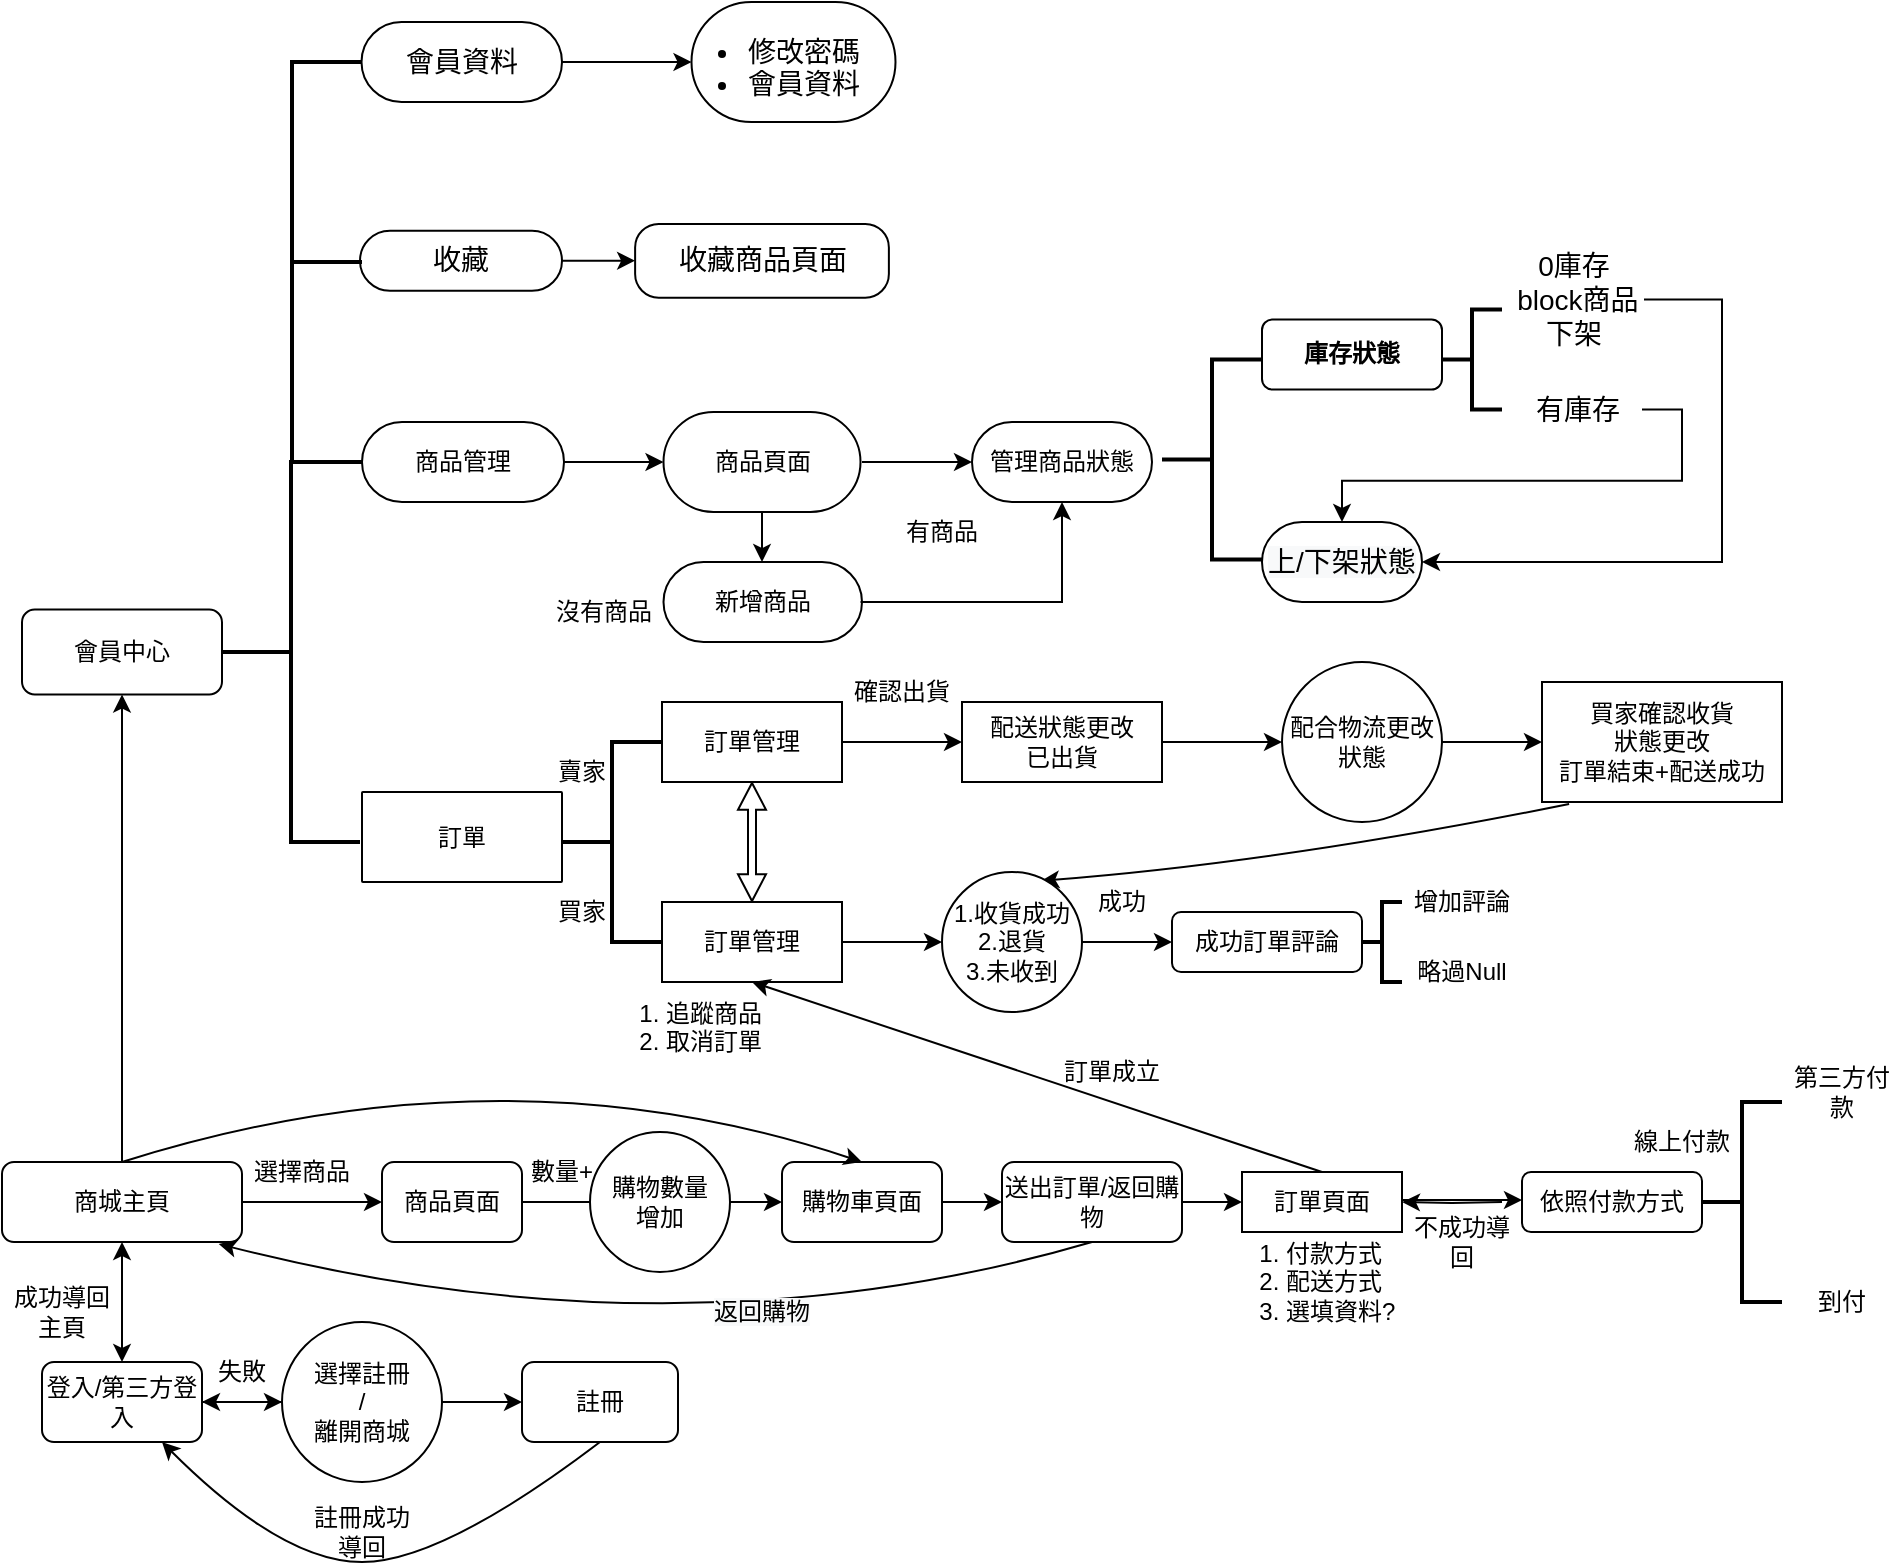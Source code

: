 <mxfile>
    <diagram id="C5RBs43oDa-KdzZeNtuy" name="Page-1">
        <mxGraphModel dx="600" dy="1656" grid="1" gridSize="10" guides="1" tooltips="1" connect="1" arrows="1" fold="1" page="1" pageScale="1" pageWidth="827" pageHeight="1169" math="0" shadow="0">
            <root>
                <mxCell id="WIyWlLk6GJQsqaUBKTNV-0"/>
                <mxCell id="WIyWlLk6GJQsqaUBKTNV-1" parent="WIyWlLk6GJQsqaUBKTNV-0"/>
                <mxCell id="_uoD1ZFytrmZBjL5e5ex-27" value="" style="edgeStyle=orthogonalEdgeStyle;rounded=0;orthogonalLoop=1;jettySize=auto;html=1;" parent="WIyWlLk6GJQsqaUBKTNV-1" source="WIyWlLk6GJQsqaUBKTNV-3" target="_uoD1ZFytrmZBjL5e5ex-24" edge="1">
                    <mxGeometry relative="1" as="geometry"/>
                </mxCell>
                <mxCell id="WIyWlLk6GJQsqaUBKTNV-3" value="登入/第三方登入" style="rounded=1;whiteSpace=wrap;html=1;fontSize=12;glass=0;strokeWidth=1;shadow=0;" parent="WIyWlLk6GJQsqaUBKTNV-1" vertex="1">
                    <mxGeometry x="280" y="670" width="80" height="40" as="geometry"/>
                </mxCell>
                <mxCell id="_uoD1ZFytrmZBjL5e5ex-5" value="註冊" style="rounded=1;whiteSpace=wrap;html=1;" parent="WIyWlLk6GJQsqaUBKTNV-1" vertex="1">
                    <mxGeometry x="520" y="670" width="78" height="40" as="geometry"/>
                </mxCell>
                <mxCell id="_uoD1ZFytrmZBjL5e5ex-17" value="註冊成功導回" style="text;html=1;strokeColor=none;fillColor=none;align=center;verticalAlign=middle;whiteSpace=wrap;rounded=0;" parent="WIyWlLk6GJQsqaUBKTNV-1" vertex="1">
                    <mxGeometry x="410" y="740" width="60" height="30" as="geometry"/>
                </mxCell>
                <mxCell id="_uoD1ZFytrmZBjL5e5ex-35" value="" style="edgeStyle=orthogonalEdgeStyle;rounded=0;orthogonalLoop=1;jettySize=auto;html=1;" parent="WIyWlLk6GJQsqaUBKTNV-1" source="_uoD1ZFytrmZBjL5e5ex-19" target="_uoD1ZFytrmZBjL5e5ex-34" edge="1">
                    <mxGeometry relative="1" as="geometry"/>
                </mxCell>
                <mxCell id="_uoD1ZFytrmZBjL5e5ex-97" value="" style="edgeStyle=orthogonalEdgeStyle;rounded=0;orthogonalLoop=1;jettySize=auto;html=1;" parent="WIyWlLk6GJQsqaUBKTNV-1" source="_uoD1ZFytrmZBjL5e5ex-19" target="_uoD1ZFytrmZBjL5e5ex-96" edge="1">
                    <mxGeometry relative="1" as="geometry"/>
                </mxCell>
                <mxCell id="_uoD1ZFytrmZBjL5e5ex-19" value="商城主頁" style="rounded=1;whiteSpace=wrap;html=1;" parent="WIyWlLk6GJQsqaUBKTNV-1" vertex="1">
                    <mxGeometry x="260" y="570" width="120" height="40" as="geometry"/>
                </mxCell>
                <mxCell id="_uoD1ZFytrmZBjL5e5ex-20" value="成功導回主頁" style="text;html=1;strokeColor=none;fillColor=none;align=center;verticalAlign=middle;whiteSpace=wrap;rounded=0;" parent="WIyWlLk6GJQsqaUBKTNV-1" vertex="1">
                    <mxGeometry x="260" y="630" width="60" height="30" as="geometry"/>
                </mxCell>
                <mxCell id="_uoD1ZFytrmZBjL5e5ex-23" value="" style="endArrow=classic;startArrow=classic;html=1;rounded=0;entryX=0.5;entryY=1;entryDx=0;entryDy=0;exitX=0.5;exitY=0;exitDx=0;exitDy=0;" parent="WIyWlLk6GJQsqaUBKTNV-1" source="WIyWlLk6GJQsqaUBKTNV-3" target="_uoD1ZFytrmZBjL5e5ex-19" edge="1">
                    <mxGeometry width="50" height="50" relative="1" as="geometry">
                        <mxPoint x="295" y="680" as="sourcePoint"/>
                        <mxPoint x="320" y="640" as="targetPoint"/>
                    </mxGeometry>
                </mxCell>
                <mxCell id="_uoD1ZFytrmZBjL5e5ex-25" value="" style="edgeStyle=orthogonalEdgeStyle;rounded=0;orthogonalLoop=1;jettySize=auto;html=1;" parent="WIyWlLk6GJQsqaUBKTNV-1" source="_uoD1ZFytrmZBjL5e5ex-24" edge="1">
                    <mxGeometry relative="1" as="geometry">
                        <mxPoint x="360" y="690" as="targetPoint"/>
                    </mxGeometry>
                </mxCell>
                <mxCell id="_uoD1ZFytrmZBjL5e5ex-26" value="" style="edgeStyle=orthogonalEdgeStyle;rounded=0;orthogonalLoop=1;jettySize=auto;html=1;" parent="WIyWlLk6GJQsqaUBKTNV-1" source="_uoD1ZFytrmZBjL5e5ex-24" target="_uoD1ZFytrmZBjL5e5ex-5" edge="1">
                    <mxGeometry relative="1" as="geometry"/>
                </mxCell>
                <mxCell id="_uoD1ZFytrmZBjL5e5ex-24" value="選擇註冊&lt;br&gt;/&lt;br&gt;離開商城" style="ellipse;whiteSpace=wrap;html=1;aspect=fixed;" parent="WIyWlLk6GJQsqaUBKTNV-1" vertex="1">
                    <mxGeometry x="400" y="650" width="80" height="80" as="geometry"/>
                </mxCell>
                <mxCell id="_uoD1ZFytrmZBjL5e5ex-28" value="失敗" style="text;html=1;strokeColor=none;fillColor=none;align=center;verticalAlign=middle;whiteSpace=wrap;rounded=0;" parent="WIyWlLk6GJQsqaUBKTNV-1" vertex="1">
                    <mxGeometry x="350" y="660" width="60" height="30" as="geometry"/>
                </mxCell>
                <mxCell id="_uoD1ZFytrmZBjL5e5ex-29" value="" style="curved=1;endArrow=classic;html=1;rounded=0;entryX=0.75;entryY=1;entryDx=0;entryDy=0;exitX=0.5;exitY=1;exitDx=0;exitDy=0;" parent="WIyWlLk6GJQsqaUBKTNV-1" source="_uoD1ZFytrmZBjL5e5ex-5" target="WIyWlLk6GJQsqaUBKTNV-3" edge="1">
                    <mxGeometry width="50" height="50" relative="1" as="geometry">
                        <mxPoint x="430" y="820" as="sourcePoint"/>
                        <mxPoint x="450" y="800" as="targetPoint"/>
                        <Array as="points">
                            <mxPoint x="480" y="770"/>
                            <mxPoint x="400" y="770"/>
                        </Array>
                    </mxGeometry>
                </mxCell>
                <mxCell id="_uoD1ZFytrmZBjL5e5ex-43" value="" style="edgeStyle=orthogonalEdgeStyle;rounded=0;orthogonalLoop=1;jettySize=auto;html=1;" parent="WIyWlLk6GJQsqaUBKTNV-1" source="_uoD1ZFytrmZBjL5e5ex-34" edge="1">
                    <mxGeometry relative="1" as="geometry">
                        <mxPoint x="580" y="590" as="targetPoint"/>
                    </mxGeometry>
                </mxCell>
                <mxCell id="_uoD1ZFytrmZBjL5e5ex-34" value="商品頁面" style="whiteSpace=wrap;html=1;rounded=1;" parent="WIyWlLk6GJQsqaUBKTNV-1" vertex="1">
                    <mxGeometry x="450" y="570" width="70" height="40" as="geometry"/>
                </mxCell>
                <mxCell id="_uoD1ZFytrmZBjL5e5ex-36" value="選擇商品" style="text;html=1;strokeColor=none;fillColor=none;align=center;verticalAlign=middle;whiteSpace=wrap;rounded=0;" parent="WIyWlLk6GJQsqaUBKTNV-1" vertex="1">
                    <mxGeometry x="380" y="560" width="60" height="30" as="geometry"/>
                </mxCell>
                <mxCell id="_uoD1ZFytrmZBjL5e5ex-40" value="數量+" style="text;html=1;strokeColor=none;fillColor=none;align=center;verticalAlign=middle;whiteSpace=wrap;rounded=0;" parent="WIyWlLk6GJQsqaUBKTNV-1" vertex="1">
                    <mxGeometry x="510" y="560" width="60" height="30" as="geometry"/>
                </mxCell>
                <mxCell id="_uoD1ZFytrmZBjL5e5ex-50" value="" style="edgeStyle=orthogonalEdgeStyle;rounded=0;orthogonalLoop=1;jettySize=auto;html=1;" parent="WIyWlLk6GJQsqaUBKTNV-1" source="_uoD1ZFytrmZBjL5e5ex-44" target="_uoD1ZFytrmZBjL5e5ex-47" edge="1">
                    <mxGeometry relative="1" as="geometry"/>
                </mxCell>
                <mxCell id="_uoD1ZFytrmZBjL5e5ex-44" value="購物數量&lt;br&gt;增加" style="ellipse;whiteSpace=wrap;html=1;aspect=fixed;" parent="WIyWlLk6GJQsqaUBKTNV-1" vertex="1">
                    <mxGeometry x="554" y="555" width="70" height="70" as="geometry"/>
                </mxCell>
                <mxCell id="_uoD1ZFytrmZBjL5e5ex-65" value="" style="edgeStyle=orthogonalEdgeStyle;rounded=0;orthogonalLoop=1;jettySize=auto;html=1;" parent="WIyWlLk6GJQsqaUBKTNV-1" source="_uoD1ZFytrmZBjL5e5ex-47" target="_uoD1ZFytrmZBjL5e5ex-56" edge="1">
                    <mxGeometry relative="1" as="geometry"/>
                </mxCell>
                <mxCell id="_uoD1ZFytrmZBjL5e5ex-47" value="購物車頁面" style="rounded=1;whiteSpace=wrap;html=1;" parent="WIyWlLk6GJQsqaUBKTNV-1" vertex="1">
                    <mxGeometry x="650" y="570" width="80" height="40" as="geometry"/>
                </mxCell>
                <mxCell id="_uoD1ZFytrmZBjL5e5ex-56" value="送出訂單/返回購物" style="rounded=1;whiteSpace=wrap;html=1;" parent="WIyWlLk6GJQsqaUBKTNV-1" vertex="1">
                    <mxGeometry x="760" y="570" width="90" height="40" as="geometry"/>
                </mxCell>
                <mxCell id="_uoD1ZFytrmZBjL5e5ex-58" value="" style="curved=1;endArrow=classic;html=1;rounded=0;exitX=0.5;exitY=0;exitDx=0;exitDy=0;entryX=0.5;entryY=0;entryDx=0;entryDy=0;" parent="WIyWlLk6GJQsqaUBKTNV-1" source="_uoD1ZFytrmZBjL5e5ex-19" target="_uoD1ZFytrmZBjL5e5ex-47" edge="1">
                    <mxGeometry width="50" height="50" relative="1" as="geometry">
                        <mxPoint x="320" y="550" as="sourcePoint"/>
                        <mxPoint x="820" y="560" as="targetPoint"/>
                        <Array as="points">
                            <mxPoint x="510" y="510"/>
                        </Array>
                    </mxGeometry>
                </mxCell>
                <mxCell id="_uoD1ZFytrmZBjL5e5ex-63" value="" style="curved=1;endArrow=classic;html=1;rounded=0;entryX=0.903;entryY=1.025;entryDx=0;entryDy=0;entryPerimeter=0;exitX=0.5;exitY=1;exitDx=0;exitDy=0;" parent="WIyWlLk6GJQsqaUBKTNV-1" source="_uoD1ZFytrmZBjL5e5ex-56" target="_uoD1ZFytrmZBjL5e5ex-19" edge="1">
                    <mxGeometry width="50" height="50" relative="1" as="geometry">
                        <mxPoint x="750" y="520" as="sourcePoint"/>
                        <mxPoint x="800" y="470" as="targetPoint"/>
                        <Array as="points">
                            <mxPoint x="600" y="670"/>
                        </Array>
                    </mxGeometry>
                </mxCell>
                <mxCell id="_uoD1ZFytrmZBjL5e5ex-66" value="&#10;&#10;&lt;span style=&quot;color: rgb(0, 0, 0); font-family: helvetica; font-size: 12px; font-style: normal; font-weight: 400; letter-spacing: normal; text-align: center; text-indent: 0px; text-transform: none; word-spacing: 0px; background-color: rgb(248, 249, 250); display: inline; float: none;&quot;&gt;返回購物&lt;/span&gt;&#10;&#10;" style="text;html=1;strokeColor=none;fillColor=none;align=center;verticalAlign=middle;whiteSpace=wrap;rounded=0;" parent="WIyWlLk6GJQsqaUBKTNV-1" vertex="1">
                    <mxGeometry x="610" y="630" width="60" height="30" as="geometry"/>
                </mxCell>
                <mxCell id="_uoD1ZFytrmZBjL5e5ex-67" value="" style="endArrow=classic;html=1;rounded=0;entryX=0;entryY=0.5;entryDx=0;entryDy=0;" parent="WIyWlLk6GJQsqaUBKTNV-1" target="_uoD1ZFytrmZBjL5e5ex-72" edge="1">
                    <mxGeometry width="50" height="50" relative="1" as="geometry">
                        <mxPoint x="850" y="590" as="sourcePoint"/>
                        <mxPoint x="900" y="590" as="targetPoint"/>
                        <Array as="points"/>
                    </mxGeometry>
                </mxCell>
                <mxCell id="_uoD1ZFytrmZBjL5e5ex-72" value="訂單頁面" style="rounded=0;whiteSpace=wrap;html=1;" parent="WIyWlLk6GJQsqaUBKTNV-1" vertex="1">
                    <mxGeometry x="880" y="575" width="80" height="30" as="geometry"/>
                </mxCell>
                <mxCell id="_uoD1ZFytrmZBjL5e5ex-73" value="送出訂單" style="text;html=1;strokeColor=none;fillColor=none;align=center;verticalAlign=middle;whiteSpace=wrap;rounded=0;" parent="WIyWlLk6GJQsqaUBKTNV-1" vertex="1" visible="0">
                    <mxGeometry x="630" y="300" width="60" height="30" as="geometry"/>
                </mxCell>
                <mxCell id="_uoD1ZFytrmZBjL5e5ex-85" value="" style="endArrow=classic;html=1;rounded=0;" parent="WIyWlLk6GJQsqaUBKTNV-1" edge="1">
                    <mxGeometry width="50" height="50" relative="1" as="geometry">
                        <mxPoint x="960" y="589" as="sourcePoint"/>
                        <mxPoint x="1020" y="589" as="targetPoint"/>
                        <Array as="points"/>
                    </mxGeometry>
                </mxCell>
                <mxCell id="_uoD1ZFytrmZBjL5e5ex-88" value="" style="edgeStyle=orthogonalEdgeStyle;rounded=0;orthogonalLoop=1;jettySize=auto;html=1;" parent="WIyWlLk6GJQsqaUBKTNV-1" target="_uoD1ZFytrmZBjL5e5ex-72" edge="1">
                    <mxGeometry relative="1" as="geometry">
                        <mxPoint x="1010" y="590" as="sourcePoint"/>
                    </mxGeometry>
                </mxCell>
                <mxCell id="_uoD1ZFytrmZBjL5e5ex-86" value="依照付款方式" style="rounded=1;whiteSpace=wrap;html=1;" parent="WIyWlLk6GJQsqaUBKTNV-1" vertex="1">
                    <mxGeometry x="1020" y="575" width="90" height="30" as="geometry"/>
                </mxCell>
                <mxCell id="_uoD1ZFytrmZBjL5e5ex-91" value="&lt;ol&gt;&lt;li&gt;付款方式&lt;/li&gt;&lt;li&gt;配送方式&lt;/li&gt;&lt;li&gt;選填資料?&lt;/li&gt;&lt;/ol&gt;" style="text;strokeColor=none;fillColor=none;html=1;whiteSpace=wrap;verticalAlign=middle;overflow=hidden;" parent="WIyWlLk6GJQsqaUBKTNV-1" vertex="1">
                    <mxGeometry x="860" y="590" width="100" height="80" as="geometry"/>
                </mxCell>
                <mxCell id="_uoD1ZFytrmZBjL5e5ex-92" value="不成功導回" style="text;html=1;strokeColor=none;fillColor=none;align=center;verticalAlign=middle;whiteSpace=wrap;rounded=0;" parent="WIyWlLk6GJQsqaUBKTNV-1" vertex="1">
                    <mxGeometry x="960" y="595" width="60" height="30" as="geometry"/>
                </mxCell>
                <mxCell id="_uoD1ZFytrmZBjL5e5ex-93" value="" style="strokeWidth=2;html=1;shape=mxgraph.flowchart.annotation_2;align=left;labelPosition=right;pointerEvents=1;" parent="WIyWlLk6GJQsqaUBKTNV-1" vertex="1">
                    <mxGeometry x="1110" y="540" width="40" height="100" as="geometry"/>
                </mxCell>
                <mxCell id="_uoD1ZFytrmZBjL5e5ex-94" value="第三方付款" style="text;html=1;strokeColor=none;fillColor=none;align=center;verticalAlign=middle;whiteSpace=wrap;rounded=0;" parent="WIyWlLk6GJQsqaUBKTNV-1" vertex="1">
                    <mxGeometry x="1150" y="520" width="60" height="30" as="geometry"/>
                </mxCell>
                <mxCell id="_uoD1ZFytrmZBjL5e5ex-95" value="到付" style="text;html=1;strokeColor=none;fillColor=none;align=center;verticalAlign=middle;whiteSpace=wrap;rounded=0;" parent="WIyWlLk6GJQsqaUBKTNV-1" vertex="1">
                    <mxGeometry x="1150" y="625" width="60" height="30" as="geometry"/>
                </mxCell>
                <mxCell id="_uoD1ZFytrmZBjL5e5ex-96" value="會員中心" style="whiteSpace=wrap;html=1;rounded=1;" parent="WIyWlLk6GJQsqaUBKTNV-1" vertex="1">
                    <mxGeometry x="270" y="293.75" width="100" height="42.5" as="geometry"/>
                </mxCell>
                <mxCell id="_uoD1ZFytrmZBjL5e5ex-99" value="" style="strokeWidth=2;html=1;shape=mxgraph.flowchart.annotation_2;align=left;labelPosition=right;pointerEvents=1;" parent="WIyWlLk6GJQsqaUBKTNV-1" vertex="1">
                    <mxGeometry x="540" y="360" width="50" height="100" as="geometry"/>
                </mxCell>
                <mxCell id="_uoD1ZFytrmZBjL5e5ex-100" value="訂單管理" style="rounded=1;whiteSpace=wrap;html=1;arcSize=0;" parent="WIyWlLk6GJQsqaUBKTNV-1" vertex="1">
                    <mxGeometry x="590" y="340" width="90" height="40" as="geometry"/>
                </mxCell>
                <mxCell id="_uoD1ZFytrmZBjL5e5ex-131" value="" style="edgeStyle=orthogonalEdgeStyle;rounded=0;orthogonalLoop=1;jettySize=auto;html=1;" parent="WIyWlLk6GJQsqaUBKTNV-1" source="_uoD1ZFytrmZBjL5e5ex-101" target="_uoD1ZFytrmZBjL5e5ex-144" edge="1">
                    <mxGeometry relative="1" as="geometry">
                        <mxPoint x="710" y="460" as="targetPoint"/>
                    </mxGeometry>
                </mxCell>
                <mxCell id="_uoD1ZFytrmZBjL5e5ex-101" value="訂單管理" style="rounded=1;whiteSpace=wrap;html=1;arcSize=0;" parent="WIyWlLk6GJQsqaUBKTNV-1" vertex="1">
                    <mxGeometry x="590" y="440" width="90" height="40" as="geometry"/>
                </mxCell>
                <mxCell id="_uoD1ZFytrmZBjL5e5ex-102" value="賣家" style="text;html=1;strokeColor=none;fillColor=none;align=center;verticalAlign=middle;whiteSpace=wrap;rounded=0;" parent="WIyWlLk6GJQsqaUBKTNV-1" vertex="1">
                    <mxGeometry x="520" y="360" width="60" height="30" as="geometry"/>
                </mxCell>
                <mxCell id="_uoD1ZFytrmZBjL5e5ex-103" value="買家" style="text;html=1;strokeColor=none;fillColor=none;align=center;verticalAlign=middle;whiteSpace=wrap;rounded=0;" parent="WIyWlLk6GJQsqaUBKTNV-1" vertex="1">
                    <mxGeometry x="520" y="430" width="60" height="30" as="geometry"/>
                </mxCell>
                <mxCell id="_uoD1ZFytrmZBjL5e5ex-105" value="" style="endArrow=classic;html=1;rounded=0;" parent="WIyWlLk6GJQsqaUBKTNV-1" edge="1">
                    <mxGeometry width="50" height="50" relative="1" as="geometry">
                        <mxPoint x="680" y="360" as="sourcePoint"/>
                        <mxPoint x="740" y="360" as="targetPoint"/>
                    </mxGeometry>
                </mxCell>
                <mxCell id="_uoD1ZFytrmZBjL5e5ex-108" value="配送狀態更改&lt;br&gt;已出貨" style="rounded=1;whiteSpace=wrap;html=1;arcSize=0;" parent="WIyWlLk6GJQsqaUBKTNV-1" vertex="1">
                    <mxGeometry x="740" y="340" width="100" height="40" as="geometry"/>
                </mxCell>
                <mxCell id="_uoD1ZFytrmZBjL5e5ex-109" value="確認出貨" style="text;html=1;strokeColor=none;fillColor=none;align=center;verticalAlign=middle;whiteSpace=wrap;rounded=0;" parent="WIyWlLk6GJQsqaUBKTNV-1" vertex="1">
                    <mxGeometry x="680" y="320" width="60" height="30" as="geometry"/>
                </mxCell>
                <mxCell id="_uoD1ZFytrmZBjL5e5ex-110" value="" style="endArrow=classic;html=1;rounded=0;" parent="WIyWlLk6GJQsqaUBKTNV-1" edge="1">
                    <mxGeometry width="50" height="50" relative="1" as="geometry">
                        <mxPoint x="840" y="360" as="sourcePoint"/>
                        <mxPoint x="900" y="360" as="targetPoint"/>
                    </mxGeometry>
                </mxCell>
                <mxCell id="_uoD1ZFytrmZBjL5e5ex-112" value="配合物流更改狀態" style="ellipse;whiteSpace=wrap;html=1;aspect=fixed;" parent="WIyWlLk6GJQsqaUBKTNV-1" vertex="1">
                    <mxGeometry x="900" y="320" width="80" height="80" as="geometry"/>
                </mxCell>
                <mxCell id="_uoD1ZFytrmZBjL5e5ex-113" value="" style="endArrow=classic;html=1;rounded=0;" parent="WIyWlLk6GJQsqaUBKTNV-1" edge="1">
                    <mxGeometry width="50" height="50" relative="1" as="geometry">
                        <mxPoint x="980" y="360" as="sourcePoint"/>
                        <mxPoint x="1030" y="360" as="targetPoint"/>
                    </mxGeometry>
                </mxCell>
                <mxCell id="_uoD1ZFytrmZBjL5e5ex-114" value="買家確認收貨&lt;br&gt;狀態更改&lt;br&gt;訂單結束+配送成功" style="rounded=1;whiteSpace=wrap;html=1;arcSize=0;" parent="WIyWlLk6GJQsqaUBKTNV-1" vertex="1">
                    <mxGeometry x="1030" y="330" width="120" height="60" as="geometry"/>
                </mxCell>
                <mxCell id="_uoD1ZFytrmZBjL5e5ex-120" value="" style="curved=1;endArrow=classic;html=1;rounded=0;entryX=0.5;entryY=1;entryDx=0;entryDy=0;startArrow=none;exitX=0.5;exitY=0;exitDx=0;exitDy=0;" parent="WIyWlLk6GJQsqaUBKTNV-1" source="_uoD1ZFytrmZBjL5e5ex-72" target="_uoD1ZFytrmZBjL5e5ex-101" edge="1">
                    <mxGeometry width="50" height="50" relative="1" as="geometry">
                        <mxPoint x="790" y="520" as="sourcePoint"/>
                        <mxPoint x="780" y="480" as="targetPoint"/>
                        <Array as="points"/>
                    </mxGeometry>
                </mxCell>
                <mxCell id="_uoD1ZFytrmZBjL5e5ex-122" value="" style="shape=flexArrow;endArrow=classic;startArrow=classic;html=1;rounded=0;entryX=0.5;entryY=1;entryDx=0;entryDy=0;exitX=0.5;exitY=0;exitDx=0;exitDy=0;width=4;endSize=4.13;startSize=4.13;endWidth=9;startWidth=9;" parent="WIyWlLk6GJQsqaUBKTNV-1" source="_uoD1ZFytrmZBjL5e5ex-101" target="_uoD1ZFytrmZBjL5e5ex-100" edge="1">
                    <mxGeometry width="100" height="100" relative="1" as="geometry">
                        <mxPoint x="870" y="550" as="sourcePoint"/>
                        <mxPoint x="970" y="450" as="targetPoint"/>
                    </mxGeometry>
                </mxCell>
                <mxCell id="_uoD1ZFytrmZBjL5e5ex-123" value="線上付款" style="text;html=1;strokeColor=none;fillColor=none;align=center;verticalAlign=middle;whiteSpace=wrap;rounded=0;" parent="WIyWlLk6GJQsqaUBKTNV-1" vertex="1">
                    <mxGeometry x="1070" y="545" width="60" height="30" as="geometry"/>
                </mxCell>
                <mxCell id="_uoD1ZFytrmZBjL5e5ex-126" value="&lt;div&gt;&lt;br&gt;&lt;/div&gt;&lt;ol&gt;&lt;li&gt;追蹤商品&lt;/li&gt;&lt;li&gt;取消訂單&lt;/li&gt;&lt;/ol&gt;" style="text;strokeColor=none;fillColor=none;html=1;whiteSpace=wrap;verticalAlign=middle;overflow=hidden;" parent="WIyWlLk6GJQsqaUBKTNV-1" vertex="1">
                    <mxGeometry x="550" y="460" width="120" height="60" as="geometry"/>
                </mxCell>
                <mxCell id="_uoD1ZFytrmZBjL5e5ex-130" value="成功訂單評論" style="whiteSpace=wrap;html=1;rounded=1;" parent="WIyWlLk6GJQsqaUBKTNV-1" vertex="1">
                    <mxGeometry x="845" y="445" width="95" height="30" as="geometry"/>
                </mxCell>
                <mxCell id="_uoD1ZFytrmZBjL5e5ex-132" style="edgeStyle=orthogonalEdgeStyle;rounded=0;orthogonalLoop=1;jettySize=auto;html=1;exitX=0.5;exitY=1;exitDx=0;exitDy=0;" parent="WIyWlLk6GJQsqaUBKTNV-1" source="_uoD1ZFytrmZBjL5e5ex-130" target="_uoD1ZFytrmZBjL5e5ex-130" edge="1">
                    <mxGeometry relative="1" as="geometry"/>
                </mxCell>
                <mxCell id="_uoD1ZFytrmZBjL5e5ex-138" value="" style="strokeWidth=2;html=1;shape=mxgraph.flowchart.annotation_2;align=left;labelPosition=right;pointerEvents=1;" parent="WIyWlLk6GJQsqaUBKTNV-1" vertex="1">
                    <mxGeometry x="940" y="440" width="20" height="40" as="geometry"/>
                </mxCell>
                <mxCell id="_uoD1ZFytrmZBjL5e5ex-143" value="" style="curved=1;endArrow=classic;html=1;rounded=0;exitX=0.113;exitY=1.017;exitDx=0;exitDy=0;entryX=0.709;entryY=0.063;entryDx=0;entryDy=0;entryPerimeter=0;exitPerimeter=0;" parent="WIyWlLk6GJQsqaUBKTNV-1" source="_uoD1ZFytrmZBjL5e5ex-114" target="_uoD1ZFytrmZBjL5e5ex-144" edge="1">
                    <mxGeometry width="50" height="50" relative="1" as="geometry">
                        <mxPoint x="960" y="460" as="sourcePoint"/>
                        <mxPoint x="780" y="420" as="targetPoint"/>
                        <Array as="points">
                            <mxPoint x="900" y="420"/>
                        </Array>
                    </mxGeometry>
                </mxCell>
                <mxCell id="_uoD1ZFytrmZBjL5e5ex-144" value="1.收貨成功&lt;br&gt;2.退貨&lt;br&gt;3.未收到" style="ellipse;whiteSpace=wrap;html=1;aspect=fixed;" parent="WIyWlLk6GJQsqaUBKTNV-1" vertex="1">
                    <mxGeometry x="730" y="425" width="70" height="70" as="geometry"/>
                </mxCell>
                <mxCell id="_uoD1ZFytrmZBjL5e5ex-145" value="" style="endArrow=classic;html=1;rounded=0;entryX=0;entryY=0.5;entryDx=0;entryDy=0;" parent="WIyWlLk6GJQsqaUBKTNV-1" target="_uoD1ZFytrmZBjL5e5ex-130" edge="1">
                    <mxGeometry width="50" height="50" relative="1" as="geometry">
                        <mxPoint x="800" y="460" as="sourcePoint"/>
                        <mxPoint x="840" y="460" as="targetPoint"/>
                    </mxGeometry>
                </mxCell>
                <mxCell id="_uoD1ZFytrmZBjL5e5ex-146" value="成功" style="text;html=1;strokeColor=none;fillColor=none;align=center;verticalAlign=middle;whiteSpace=wrap;rounded=0;" parent="WIyWlLk6GJQsqaUBKTNV-1" vertex="1">
                    <mxGeometry x="790" y="425" width="60" height="30" as="geometry"/>
                </mxCell>
                <mxCell id="_uoD1ZFytrmZBjL5e5ex-147" value="增加評論" style="text;html=1;strokeColor=none;fillColor=none;align=center;verticalAlign=middle;whiteSpace=wrap;rounded=0;" parent="WIyWlLk6GJQsqaUBKTNV-1" vertex="1">
                    <mxGeometry x="960" y="425" width="60" height="30" as="geometry"/>
                </mxCell>
                <mxCell id="_uoD1ZFytrmZBjL5e5ex-148" value="略過Null" style="text;html=1;strokeColor=none;fillColor=none;align=center;verticalAlign=middle;whiteSpace=wrap;rounded=0;" parent="WIyWlLk6GJQsqaUBKTNV-1" vertex="1">
                    <mxGeometry x="960" y="460" width="60" height="30" as="geometry"/>
                </mxCell>
                <mxCell id="_uoD1ZFytrmZBjL5e5ex-149" value="訂單" style="rounded=1;whiteSpace=wrap;html=1;arcSize=1;" parent="WIyWlLk6GJQsqaUBKTNV-1" vertex="1">
                    <mxGeometry x="440" y="385" width="100" height="45" as="geometry"/>
                </mxCell>
                <mxCell id="_uoD1ZFytrmZBjL5e5ex-156" value="訂單成立" style="text;html=1;strokeColor=none;fillColor=none;align=center;verticalAlign=middle;whiteSpace=wrap;rounded=0;shadow=0;" parent="WIyWlLk6GJQsqaUBKTNV-1" vertex="1">
                    <mxGeometry x="785" y="510" width="60" height="30" as="geometry"/>
                </mxCell>
                <mxCell id="_uoD1ZFytrmZBjL5e5ex-158" value="" style="strokeWidth=2;html=1;shape=mxgraph.flowchart.annotation_2;align=left;labelPosition=right;pointerEvents=1;shadow=0;" parent="WIyWlLk6GJQsqaUBKTNV-1" vertex="1">
                    <mxGeometry x="370" y="220" width="69" height="190" as="geometry"/>
                </mxCell>
                <mxCell id="_uoD1ZFytrmZBjL5e5ex-162" value="" style="edgeStyle=orthogonalEdgeStyle;rounded=0;orthogonalLoop=1;jettySize=auto;html=1;" parent="WIyWlLk6GJQsqaUBKTNV-1" source="_uoD1ZFytrmZBjL5e5ex-159" target="_uoD1ZFytrmZBjL5e5ex-161" edge="1">
                    <mxGeometry relative="1" as="geometry"/>
                </mxCell>
                <mxCell id="_uoD1ZFytrmZBjL5e5ex-159" value="商品管理" style="rounded=1;whiteSpace=wrap;html=1;shadow=0;arcSize=50;" parent="WIyWlLk6GJQsqaUBKTNV-1" vertex="1">
                    <mxGeometry x="440" y="200" width="101" height="40" as="geometry"/>
                </mxCell>
                <mxCell id="_uoD1ZFytrmZBjL5e5ex-164" style="edgeStyle=orthogonalEdgeStyle;rounded=0;orthogonalLoop=1;jettySize=auto;html=1;exitX=0.5;exitY=1;exitDx=0;exitDy=0;" parent="WIyWlLk6GJQsqaUBKTNV-1" source="_uoD1ZFytrmZBjL5e5ex-161" edge="1">
                    <mxGeometry relative="1" as="geometry">
                        <mxPoint x="640" y="270" as="targetPoint"/>
                    </mxGeometry>
                </mxCell>
                <mxCell id="_uoD1ZFytrmZBjL5e5ex-161" value="商品頁面" style="whiteSpace=wrap;html=1;rounded=1;shadow=0;arcSize=50;" parent="WIyWlLk6GJQsqaUBKTNV-1" vertex="1">
                    <mxGeometry x="590.75" y="195" width="98.5" height="50" as="geometry"/>
                </mxCell>
                <mxCell id="_uoD1ZFytrmZBjL5e5ex-168" value="新增商品" style="rounded=1;whiteSpace=wrap;html=1;shadow=0;arcSize=50;" parent="WIyWlLk6GJQsqaUBKTNV-1" vertex="1">
                    <mxGeometry x="590.75" y="270" width="99.25" height="40" as="geometry"/>
                </mxCell>
                <mxCell id="_uoD1ZFytrmZBjL5e5ex-169" value="沒有商品" style="text;html=1;strokeColor=none;fillColor=none;align=center;verticalAlign=middle;whiteSpace=wrap;rounded=0;shadow=0;" parent="WIyWlLk6GJQsqaUBKTNV-1" vertex="1">
                    <mxGeometry x="530.75" y="280" width="60" height="30" as="geometry"/>
                </mxCell>
                <mxCell id="_uoD1ZFytrmZBjL5e5ex-171" value="" style="endArrow=classic;html=1;rounded=0;entryX=0;entryY=0.5;entryDx=0;entryDy=0;" parent="WIyWlLk6GJQsqaUBKTNV-1" target="_uoD1ZFytrmZBjL5e5ex-176" edge="1">
                    <mxGeometry width="50" height="50" relative="1" as="geometry">
                        <mxPoint x="690" y="220" as="sourcePoint"/>
                        <mxPoint x="740" y="218.75" as="targetPoint"/>
                    </mxGeometry>
                </mxCell>
                <mxCell id="_uoD1ZFytrmZBjL5e5ex-173" value="" style="edgeStyle=segmentEdgeStyle;endArrow=classic;html=1;rounded=0;entryX=0.5;entryY=1;entryDx=0;entryDy=0;" parent="WIyWlLk6GJQsqaUBKTNV-1" target="_uoD1ZFytrmZBjL5e5ex-176" edge="1">
                    <mxGeometry width="50" height="50" relative="1" as="geometry">
                        <mxPoint x="689.25" y="290" as="sourcePoint"/>
                        <mxPoint x="790" y="240" as="targetPoint"/>
                        <Array as="points">
                            <mxPoint x="790" y="290"/>
                        </Array>
                    </mxGeometry>
                </mxCell>
                <mxCell id="_uoD1ZFytrmZBjL5e5ex-174" value="有商品" style="text;html=1;strokeColor=none;fillColor=none;align=center;verticalAlign=middle;whiteSpace=wrap;rounded=0;shadow=0;" parent="WIyWlLk6GJQsqaUBKTNV-1" vertex="1">
                    <mxGeometry x="700" y="240" width="60" height="30" as="geometry"/>
                </mxCell>
                <mxCell id="_uoD1ZFytrmZBjL5e5ex-176" value="管理商品狀態" style="rounded=1;whiteSpace=wrap;html=1;shadow=0;arcSize=50;" parent="WIyWlLk6GJQsqaUBKTNV-1" vertex="1">
                    <mxGeometry x="745" y="200" width="90" height="40" as="geometry"/>
                </mxCell>
                <mxCell id="_uoD1ZFytrmZBjL5e5ex-177" value="" style="strokeWidth=2;html=1;shape=mxgraph.flowchart.annotation_2;align=left;labelPosition=right;pointerEvents=1;shadow=0;" parent="WIyWlLk6GJQsqaUBKTNV-1" vertex="1">
                    <mxGeometry x="840" y="168.75" width="50" height="100" as="geometry"/>
                </mxCell>
                <mxCell id="_uoD1ZFytrmZBjL5e5ex-178" value="&lt;b&gt;&lt;font style=&quot;font-size: 12px&quot;&gt;庫存狀態&lt;/font&gt;&lt;/b&gt;" style="rounded=1;whiteSpace=wrap;html=1;shadow=0;" parent="WIyWlLk6GJQsqaUBKTNV-1" vertex="1">
                    <mxGeometry x="890" y="148.75" width="90" height="35" as="geometry"/>
                </mxCell>
                <mxCell id="_uoD1ZFytrmZBjL5e5ex-185" value="" style="strokeWidth=2;html=1;shape=mxgraph.flowchart.annotation_2;align=left;labelPosition=right;pointerEvents=1;shadow=0;fontSize=14;" parent="WIyWlLk6GJQsqaUBKTNV-1" vertex="1">
                    <mxGeometry x="980" y="143.75" width="30" height="50" as="geometry"/>
                </mxCell>
                <mxCell id="_uoD1ZFytrmZBjL5e5ex-200" style="edgeStyle=orthogonalEdgeStyle;rounded=0;orthogonalLoop=1;jettySize=auto;html=1;exitX=1;exitY=0.5;exitDx=0;exitDy=0;entryX=1;entryY=0.5;entryDx=0;entryDy=0;fontSize=14;" parent="WIyWlLk6GJQsqaUBKTNV-1" source="_uoD1ZFytrmZBjL5e5ex-187" target="_uoD1ZFytrmZBjL5e5ex-197" edge="1">
                    <mxGeometry relative="1" as="geometry">
                        <Array as="points">
                            <mxPoint x="1120" y="139"/>
                            <mxPoint x="1120" y="270"/>
                        </Array>
                    </mxGeometry>
                </mxCell>
                <mxCell id="_uoD1ZFytrmZBjL5e5ex-187" value="0庫存&lt;br&gt;&amp;nbsp;block商品下架" style="text;html=1;strokeColor=none;fillColor=none;align=center;verticalAlign=middle;whiteSpace=wrap;rounded=0;shadow=0;fontSize=14;" parent="WIyWlLk6GJQsqaUBKTNV-1" vertex="1">
                    <mxGeometry x="1011" y="123.75" width="70" height="30" as="geometry"/>
                </mxCell>
                <mxCell id="_uoD1ZFytrmZBjL5e5ex-199" style="edgeStyle=orthogonalEdgeStyle;rounded=0;orthogonalLoop=1;jettySize=auto;html=1;exitX=1;exitY=0.5;exitDx=0;exitDy=0;fontSize=14;" parent="WIyWlLk6GJQsqaUBKTNV-1" source="_uoD1ZFytrmZBjL5e5ex-195" target="_uoD1ZFytrmZBjL5e5ex-197" edge="1">
                    <mxGeometry relative="1" as="geometry"/>
                </mxCell>
                <mxCell id="_uoD1ZFytrmZBjL5e5ex-195" value="有庫存" style="text;html=1;strokeColor=none;fillColor=none;align=center;verticalAlign=middle;whiteSpace=wrap;rounded=0;shadow=0;fontSize=14;" parent="WIyWlLk6GJQsqaUBKTNV-1" vertex="1">
                    <mxGeometry x="1016" y="178.75" width="64" height="30" as="geometry"/>
                </mxCell>
                <mxCell id="_uoD1ZFytrmZBjL5e5ex-197" value="&#10;&#10;&lt;span style=&quot;color: rgb(0, 0, 0); font-family: helvetica; font-size: 14px; font-style: normal; font-weight: 400; letter-spacing: normal; text-align: center; text-indent: 0px; text-transform: none; word-spacing: 0px; background-color: rgb(248, 249, 250); display: inline; float: none;&quot;&gt;上/下架狀態&lt;/span&gt;&#10;&#10;" style="rounded=1;whiteSpace=wrap;html=1;shadow=0;fontSize=14;arcSize=50;" parent="WIyWlLk6GJQsqaUBKTNV-1" vertex="1">
                    <mxGeometry x="890" y="250" width="80" height="40" as="geometry"/>
                </mxCell>
                <mxCell id="_uoD1ZFytrmZBjL5e5ex-203" value="" style="strokeWidth=2;html=1;shape=mxgraph.flowchart.annotation_1;align=left;pointerEvents=1;shadow=0;fontSize=14;" parent="WIyWlLk6GJQsqaUBKTNV-1" vertex="1">
                    <mxGeometry x="405" y="120" width="35" height="100" as="geometry"/>
                </mxCell>
                <mxCell id="_uoD1ZFytrmZBjL5e5ex-208" value="" style="edgeStyle=orthogonalEdgeStyle;rounded=0;orthogonalLoop=1;jettySize=auto;html=1;fontSize=14;" parent="WIyWlLk6GJQsqaUBKTNV-1" source="_uoD1ZFytrmZBjL5e5ex-206" target="_uoD1ZFytrmZBjL5e5ex-207" edge="1">
                    <mxGeometry relative="1" as="geometry"/>
                </mxCell>
                <mxCell id="_uoD1ZFytrmZBjL5e5ex-206" value="收藏" style="rounded=1;whiteSpace=wrap;html=1;shadow=0;fontSize=14;arcSize=50;" parent="WIyWlLk6GJQsqaUBKTNV-1" vertex="1">
                    <mxGeometry x="439" y="104.38" width="101" height="30" as="geometry"/>
                </mxCell>
                <mxCell id="_uoD1ZFytrmZBjL5e5ex-207" value="收藏商品頁面" style="whiteSpace=wrap;html=1;fontSize=14;rounded=1;shadow=0;arcSize=32;direction=south;" parent="WIyWlLk6GJQsqaUBKTNV-1" vertex="1">
                    <mxGeometry x="576.56" y="100.94" width="126.88" height="36.88" as="geometry"/>
                </mxCell>
                <mxCell id="_uoD1ZFytrmZBjL5e5ex-211" value="" style="strokeWidth=2;html=1;shape=mxgraph.flowchart.annotation_1;align=left;pointerEvents=1;shadow=0;fontSize=14;" parent="WIyWlLk6GJQsqaUBKTNV-1" vertex="1">
                    <mxGeometry x="405" y="20" width="35" height="100" as="geometry"/>
                </mxCell>
                <mxCell id="_uoD1ZFytrmZBjL5e5ex-215" value="" style="edgeStyle=orthogonalEdgeStyle;rounded=0;orthogonalLoop=1;jettySize=auto;html=1;fontSize=14;" parent="WIyWlLk6GJQsqaUBKTNV-1" source="_uoD1ZFytrmZBjL5e5ex-212" target="_uoD1ZFytrmZBjL5e5ex-214" edge="1">
                    <mxGeometry relative="1" as="geometry"/>
                </mxCell>
                <mxCell id="_uoD1ZFytrmZBjL5e5ex-212" value="會員資料" style="rounded=1;whiteSpace=wrap;html=1;shadow=0;fontSize=14;arcSize=50;" parent="WIyWlLk6GJQsqaUBKTNV-1" vertex="1">
                    <mxGeometry x="439.75" width="100.25" height="40" as="geometry"/>
                </mxCell>
                <mxCell id="_uoD1ZFytrmZBjL5e5ex-214" value="" style="whiteSpace=wrap;html=1;fontSize=14;rounded=1;shadow=0;arcSize=50;" parent="WIyWlLk6GJQsqaUBKTNV-1" vertex="1">
                    <mxGeometry x="604.75" y="-10" width="102" height="60" as="geometry"/>
                </mxCell>
                <mxCell id="_uoD1ZFytrmZBjL5e5ex-216" value="&lt;ul&gt;&lt;li&gt;修改密碼&lt;/li&gt;&lt;li&gt;會員資料&lt;/li&gt;&lt;/ul&gt;" style="text;strokeColor=none;fillColor=none;html=1;whiteSpace=wrap;verticalAlign=middle;overflow=hidden;shadow=0;fontSize=14;" parent="WIyWlLk6GJQsqaUBKTNV-1" vertex="1">
                    <mxGeometry x="590.75" y="-10" width="130" height="50" as="geometry"/>
                </mxCell>
            </root>
        </mxGraphModel>
    </diagram>
    <diagram id="89R_yY4PxjAorBoCEb1Z" name="第2頁">
        <mxGraphModel dx="600" dy="487" grid="1" gridSize="10" guides="1" tooltips="1" connect="1" arrows="1" fold="1" page="1" pageScale="1" pageWidth="827" pageHeight="1169" math="0" shadow="0">
            <root>
                <mxCell id="7w31OYThVCx8LADjCd6c-0"/>
                <mxCell id="7w31OYThVCx8LADjCd6c-1" parent="7w31OYThVCx8LADjCd6c-0"/>
            </root>
        </mxGraphModel>
    </diagram>
</mxfile>